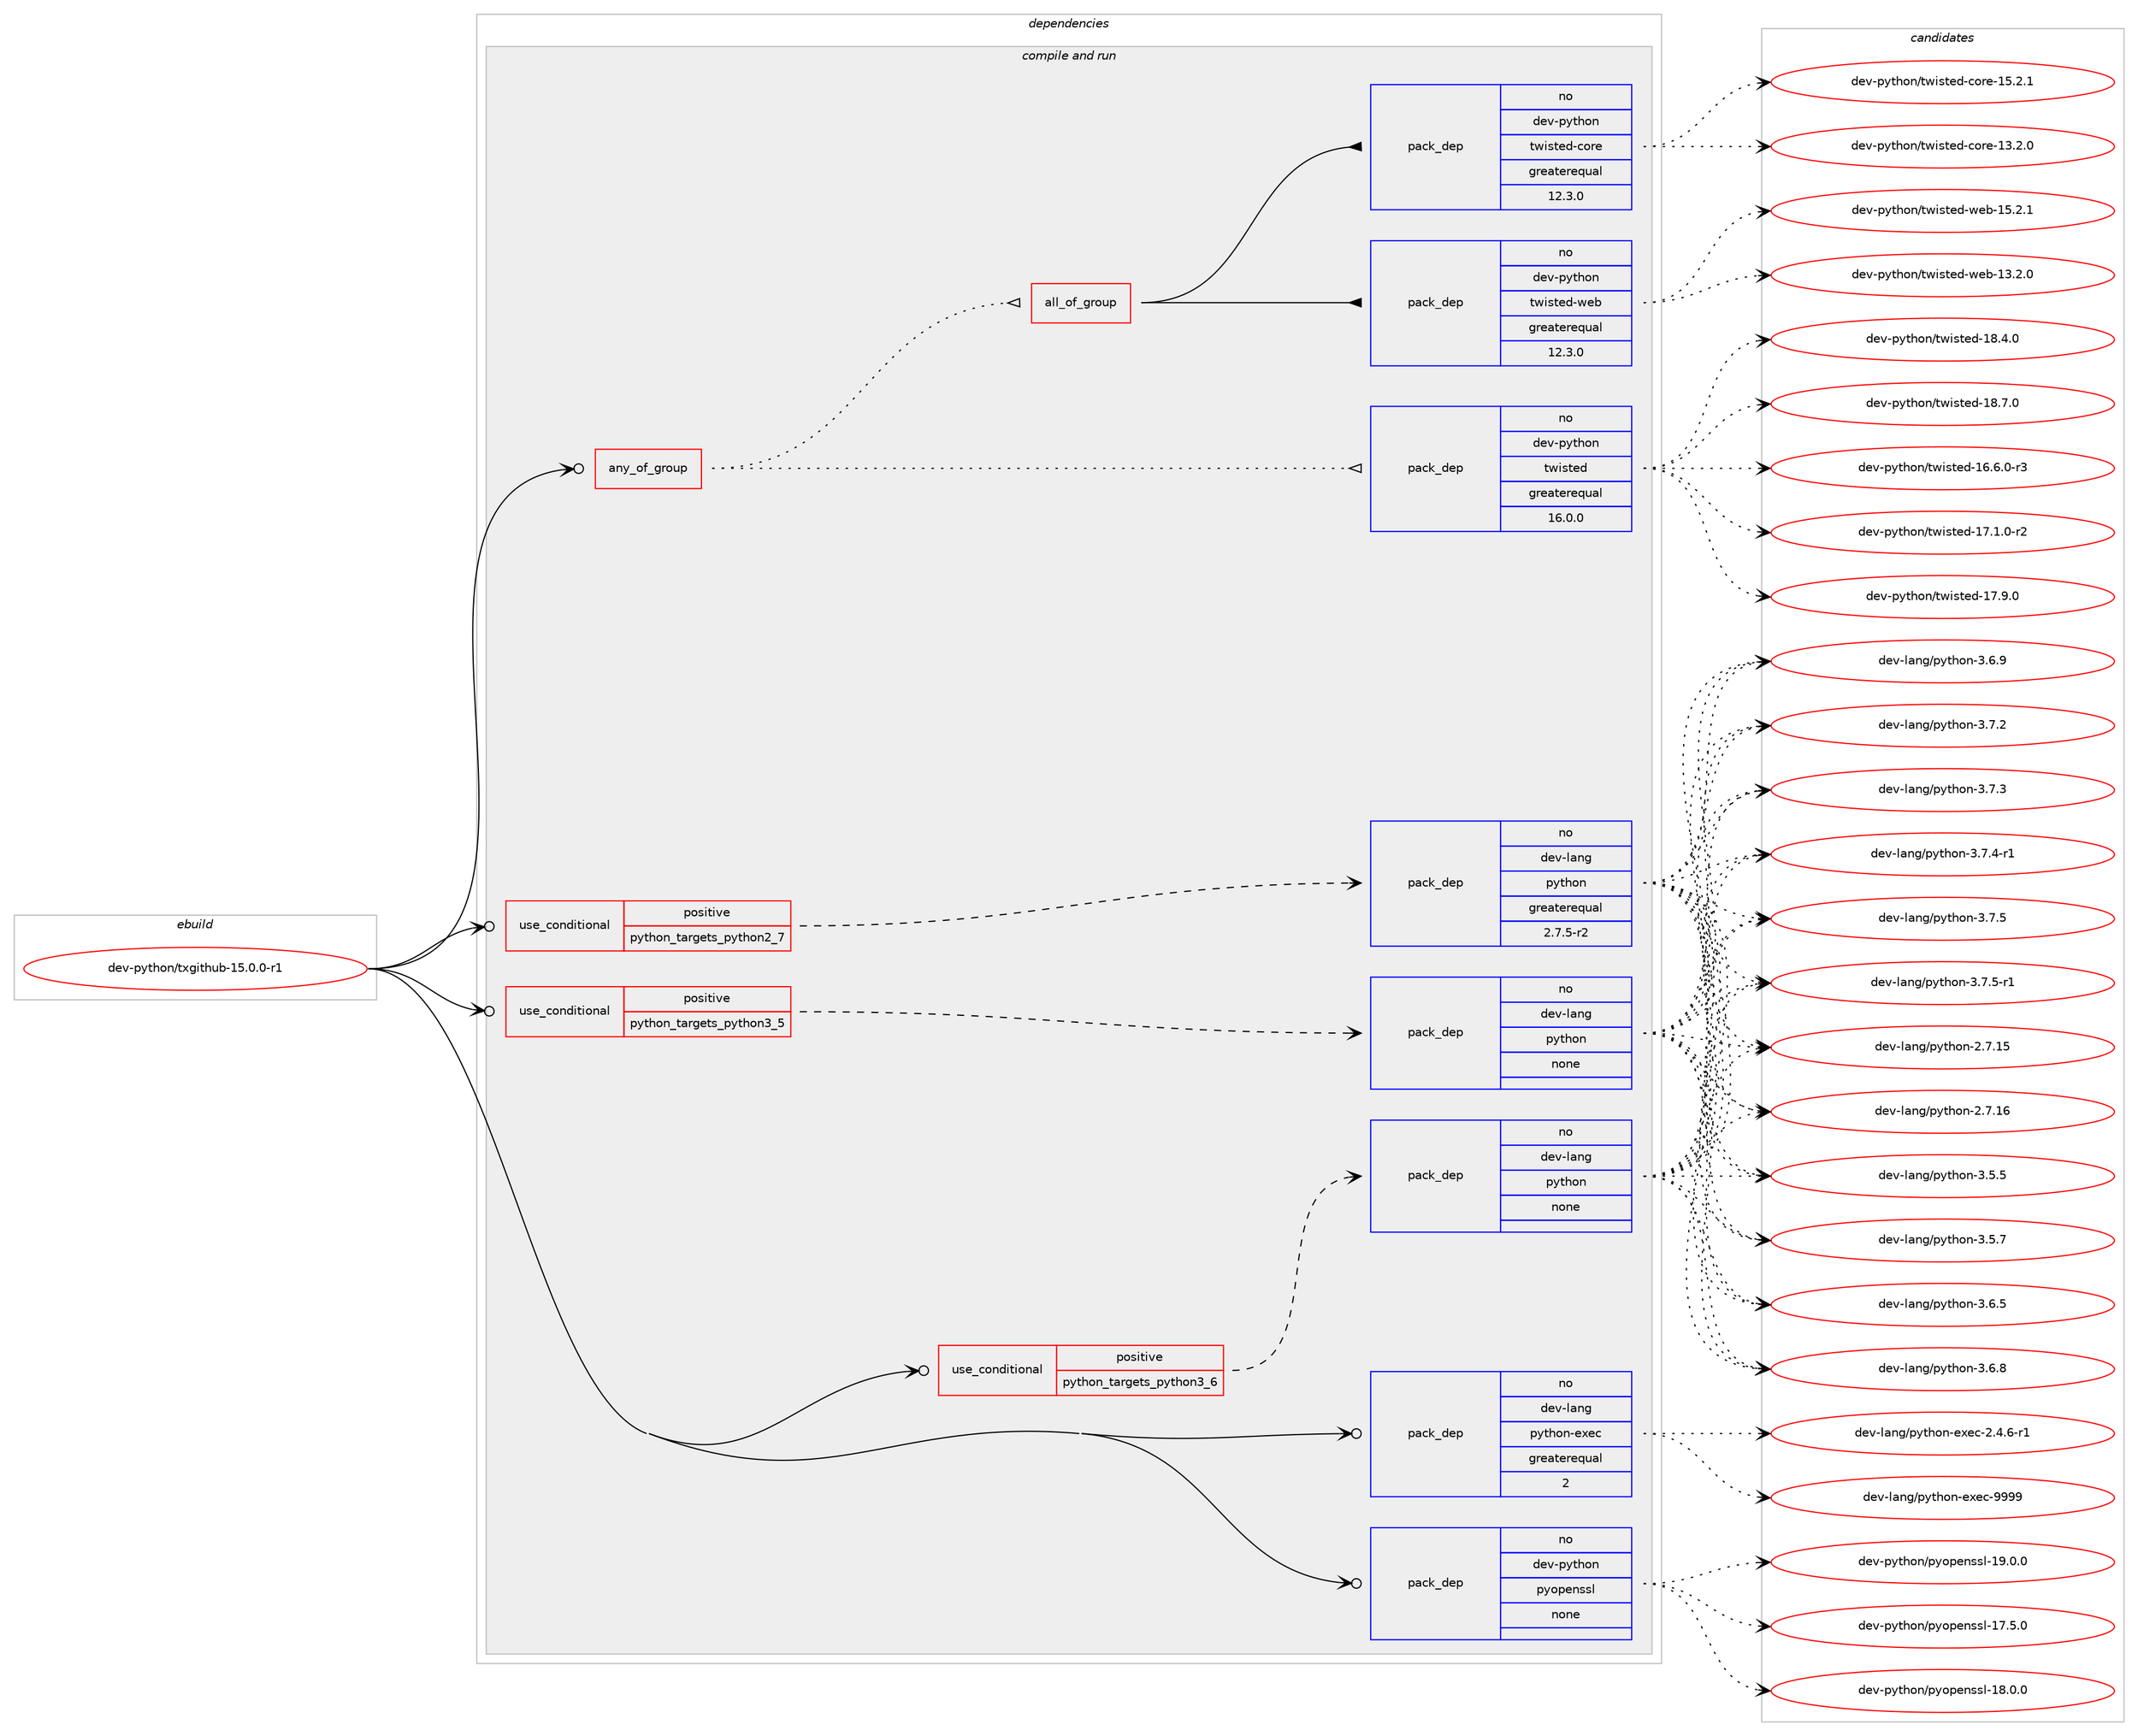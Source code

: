 digraph prolog {

# *************
# Graph options
# *************

newrank=true;
concentrate=true;
compound=true;
graph [rankdir=LR,fontname=Helvetica,fontsize=10,ranksep=1.5];#, ranksep=2.5, nodesep=0.2];
edge  [arrowhead=vee];
node  [fontname=Helvetica,fontsize=10];

# **********
# The ebuild
# **********

subgraph cluster_leftcol {
color=gray;
rank=same;
label=<<i>ebuild</i>>;
id [label="dev-python/txgithub-15.0.0-r1", color=red, width=4, href="../dev-python/txgithub-15.0.0-r1.svg"];
}

# ****************
# The dependencies
# ****************

subgraph cluster_midcol {
color=gray;
label=<<i>dependencies</i>>;
subgraph cluster_compile {
fillcolor="#eeeeee";
style=filled;
label=<<i>compile</i>>;
}
subgraph cluster_compileandrun {
fillcolor="#eeeeee";
style=filled;
label=<<i>compile and run</i>>;
subgraph any11509 {
dependency642065 [label=<<TABLE BORDER="0" CELLBORDER="1" CELLSPACING="0" CELLPADDING="4"><TR><TD CELLPADDING="10">any_of_group</TD></TR></TABLE>>, shape=none, color=red];subgraph pack479335 {
dependency642066 [label=<<TABLE BORDER="0" CELLBORDER="1" CELLSPACING="0" CELLPADDING="4" WIDTH="220"><TR><TD ROWSPAN="6" CELLPADDING="30">pack_dep</TD></TR><TR><TD WIDTH="110">no</TD></TR><TR><TD>dev-python</TD></TR><TR><TD>twisted</TD></TR><TR><TD>greaterequal</TD></TR><TR><TD>16.0.0</TD></TR></TABLE>>, shape=none, color=blue];
}
dependency642065:e -> dependency642066:w [weight=20,style="dotted",arrowhead="oinv"];
subgraph all380 {
dependency642067 [label=<<TABLE BORDER="0" CELLBORDER="1" CELLSPACING="0" CELLPADDING="4"><TR><TD CELLPADDING="10">all_of_group</TD></TR></TABLE>>, shape=none, color=red];subgraph pack479336 {
dependency642068 [label=<<TABLE BORDER="0" CELLBORDER="1" CELLSPACING="0" CELLPADDING="4" WIDTH="220"><TR><TD ROWSPAN="6" CELLPADDING="30">pack_dep</TD></TR><TR><TD WIDTH="110">no</TD></TR><TR><TD>dev-python</TD></TR><TR><TD>twisted-core</TD></TR><TR><TD>greaterequal</TD></TR><TR><TD>12.3.0</TD></TR></TABLE>>, shape=none, color=blue];
}
dependency642067:e -> dependency642068:w [weight=20,style="solid",arrowhead="inv"];
subgraph pack479337 {
dependency642069 [label=<<TABLE BORDER="0" CELLBORDER="1" CELLSPACING="0" CELLPADDING="4" WIDTH="220"><TR><TD ROWSPAN="6" CELLPADDING="30">pack_dep</TD></TR><TR><TD WIDTH="110">no</TD></TR><TR><TD>dev-python</TD></TR><TR><TD>twisted-web</TD></TR><TR><TD>greaterequal</TD></TR><TR><TD>12.3.0</TD></TR></TABLE>>, shape=none, color=blue];
}
dependency642067:e -> dependency642069:w [weight=20,style="solid",arrowhead="inv"];
}
dependency642065:e -> dependency642067:w [weight=20,style="dotted",arrowhead="oinv"];
}
id:e -> dependency642065:w [weight=20,style="solid",arrowhead="odotvee"];
subgraph cond150844 {
dependency642070 [label=<<TABLE BORDER="0" CELLBORDER="1" CELLSPACING="0" CELLPADDING="4"><TR><TD ROWSPAN="3" CELLPADDING="10">use_conditional</TD></TR><TR><TD>positive</TD></TR><TR><TD>python_targets_python2_7</TD></TR></TABLE>>, shape=none, color=red];
subgraph pack479338 {
dependency642071 [label=<<TABLE BORDER="0" CELLBORDER="1" CELLSPACING="0" CELLPADDING="4" WIDTH="220"><TR><TD ROWSPAN="6" CELLPADDING="30">pack_dep</TD></TR><TR><TD WIDTH="110">no</TD></TR><TR><TD>dev-lang</TD></TR><TR><TD>python</TD></TR><TR><TD>greaterequal</TD></TR><TR><TD>2.7.5-r2</TD></TR></TABLE>>, shape=none, color=blue];
}
dependency642070:e -> dependency642071:w [weight=20,style="dashed",arrowhead="vee"];
}
id:e -> dependency642070:w [weight=20,style="solid",arrowhead="odotvee"];
subgraph cond150845 {
dependency642072 [label=<<TABLE BORDER="0" CELLBORDER="1" CELLSPACING="0" CELLPADDING="4"><TR><TD ROWSPAN="3" CELLPADDING="10">use_conditional</TD></TR><TR><TD>positive</TD></TR><TR><TD>python_targets_python3_5</TD></TR></TABLE>>, shape=none, color=red];
subgraph pack479339 {
dependency642073 [label=<<TABLE BORDER="0" CELLBORDER="1" CELLSPACING="0" CELLPADDING="4" WIDTH="220"><TR><TD ROWSPAN="6" CELLPADDING="30">pack_dep</TD></TR><TR><TD WIDTH="110">no</TD></TR><TR><TD>dev-lang</TD></TR><TR><TD>python</TD></TR><TR><TD>none</TD></TR><TR><TD></TD></TR></TABLE>>, shape=none, color=blue];
}
dependency642072:e -> dependency642073:w [weight=20,style="dashed",arrowhead="vee"];
}
id:e -> dependency642072:w [weight=20,style="solid",arrowhead="odotvee"];
subgraph cond150846 {
dependency642074 [label=<<TABLE BORDER="0" CELLBORDER="1" CELLSPACING="0" CELLPADDING="4"><TR><TD ROWSPAN="3" CELLPADDING="10">use_conditional</TD></TR><TR><TD>positive</TD></TR><TR><TD>python_targets_python3_6</TD></TR></TABLE>>, shape=none, color=red];
subgraph pack479340 {
dependency642075 [label=<<TABLE BORDER="0" CELLBORDER="1" CELLSPACING="0" CELLPADDING="4" WIDTH="220"><TR><TD ROWSPAN="6" CELLPADDING="30">pack_dep</TD></TR><TR><TD WIDTH="110">no</TD></TR><TR><TD>dev-lang</TD></TR><TR><TD>python</TD></TR><TR><TD>none</TD></TR><TR><TD></TD></TR></TABLE>>, shape=none, color=blue];
}
dependency642074:e -> dependency642075:w [weight=20,style="dashed",arrowhead="vee"];
}
id:e -> dependency642074:w [weight=20,style="solid",arrowhead="odotvee"];
subgraph pack479341 {
dependency642076 [label=<<TABLE BORDER="0" CELLBORDER="1" CELLSPACING="0" CELLPADDING="4" WIDTH="220"><TR><TD ROWSPAN="6" CELLPADDING="30">pack_dep</TD></TR><TR><TD WIDTH="110">no</TD></TR><TR><TD>dev-lang</TD></TR><TR><TD>python-exec</TD></TR><TR><TD>greaterequal</TD></TR><TR><TD>2</TD></TR></TABLE>>, shape=none, color=blue];
}
id:e -> dependency642076:w [weight=20,style="solid",arrowhead="odotvee"];
subgraph pack479342 {
dependency642077 [label=<<TABLE BORDER="0" CELLBORDER="1" CELLSPACING="0" CELLPADDING="4" WIDTH="220"><TR><TD ROWSPAN="6" CELLPADDING="30">pack_dep</TD></TR><TR><TD WIDTH="110">no</TD></TR><TR><TD>dev-python</TD></TR><TR><TD>pyopenssl</TD></TR><TR><TD>none</TD></TR><TR><TD></TD></TR></TABLE>>, shape=none, color=blue];
}
id:e -> dependency642077:w [weight=20,style="solid",arrowhead="odotvee"];
}
subgraph cluster_run {
fillcolor="#eeeeee";
style=filled;
label=<<i>run</i>>;
}
}

# **************
# The candidates
# **************

subgraph cluster_choices {
rank=same;
color=gray;
label=<<i>candidates</i>>;

subgraph choice479335 {
color=black;
nodesep=1;
choice1001011184511212111610411111047116119105115116101100454954465446484511451 [label="dev-python/twisted-16.6.0-r3", color=red, width=4,href="../dev-python/twisted-16.6.0-r3.svg"];
choice1001011184511212111610411111047116119105115116101100454955464946484511450 [label="dev-python/twisted-17.1.0-r2", color=red, width=4,href="../dev-python/twisted-17.1.0-r2.svg"];
choice100101118451121211161041111104711611910511511610110045495546574648 [label="dev-python/twisted-17.9.0", color=red, width=4,href="../dev-python/twisted-17.9.0.svg"];
choice100101118451121211161041111104711611910511511610110045495646524648 [label="dev-python/twisted-18.4.0", color=red, width=4,href="../dev-python/twisted-18.4.0.svg"];
choice100101118451121211161041111104711611910511511610110045495646554648 [label="dev-python/twisted-18.7.0", color=red, width=4,href="../dev-python/twisted-18.7.0.svg"];
dependency642066:e -> choice1001011184511212111610411111047116119105115116101100454954465446484511451:w [style=dotted,weight="100"];
dependency642066:e -> choice1001011184511212111610411111047116119105115116101100454955464946484511450:w [style=dotted,weight="100"];
dependency642066:e -> choice100101118451121211161041111104711611910511511610110045495546574648:w [style=dotted,weight="100"];
dependency642066:e -> choice100101118451121211161041111104711611910511511610110045495646524648:w [style=dotted,weight="100"];
dependency642066:e -> choice100101118451121211161041111104711611910511511610110045495646554648:w [style=dotted,weight="100"];
}
subgraph choice479336 {
color=black;
nodesep=1;
choice1001011184511212111610411111047116119105115116101100459911111410145495146504648 [label="dev-python/twisted-core-13.2.0", color=red, width=4,href="../dev-python/twisted-core-13.2.0.svg"];
choice1001011184511212111610411111047116119105115116101100459911111410145495346504649 [label="dev-python/twisted-core-15.2.1", color=red, width=4,href="../dev-python/twisted-core-15.2.1.svg"];
dependency642068:e -> choice1001011184511212111610411111047116119105115116101100459911111410145495146504648:w [style=dotted,weight="100"];
dependency642068:e -> choice1001011184511212111610411111047116119105115116101100459911111410145495346504649:w [style=dotted,weight="100"];
}
subgraph choice479337 {
color=black;
nodesep=1;
choice1001011184511212111610411111047116119105115116101100451191019845495146504648 [label="dev-python/twisted-web-13.2.0", color=red, width=4,href="../dev-python/twisted-web-13.2.0.svg"];
choice1001011184511212111610411111047116119105115116101100451191019845495346504649 [label="dev-python/twisted-web-15.2.1", color=red, width=4,href="../dev-python/twisted-web-15.2.1.svg"];
dependency642069:e -> choice1001011184511212111610411111047116119105115116101100451191019845495146504648:w [style=dotted,weight="100"];
dependency642069:e -> choice1001011184511212111610411111047116119105115116101100451191019845495346504649:w [style=dotted,weight="100"];
}
subgraph choice479338 {
color=black;
nodesep=1;
choice10010111845108971101034711212111610411111045504655464953 [label="dev-lang/python-2.7.15", color=red, width=4,href="../dev-lang/python-2.7.15.svg"];
choice10010111845108971101034711212111610411111045504655464954 [label="dev-lang/python-2.7.16", color=red, width=4,href="../dev-lang/python-2.7.16.svg"];
choice100101118451089711010347112121116104111110455146534653 [label="dev-lang/python-3.5.5", color=red, width=4,href="../dev-lang/python-3.5.5.svg"];
choice100101118451089711010347112121116104111110455146534655 [label="dev-lang/python-3.5.7", color=red, width=4,href="../dev-lang/python-3.5.7.svg"];
choice100101118451089711010347112121116104111110455146544653 [label="dev-lang/python-3.6.5", color=red, width=4,href="../dev-lang/python-3.6.5.svg"];
choice100101118451089711010347112121116104111110455146544656 [label="dev-lang/python-3.6.8", color=red, width=4,href="../dev-lang/python-3.6.8.svg"];
choice100101118451089711010347112121116104111110455146544657 [label="dev-lang/python-3.6.9", color=red, width=4,href="../dev-lang/python-3.6.9.svg"];
choice100101118451089711010347112121116104111110455146554650 [label="dev-lang/python-3.7.2", color=red, width=4,href="../dev-lang/python-3.7.2.svg"];
choice100101118451089711010347112121116104111110455146554651 [label="dev-lang/python-3.7.3", color=red, width=4,href="../dev-lang/python-3.7.3.svg"];
choice1001011184510897110103471121211161041111104551465546524511449 [label="dev-lang/python-3.7.4-r1", color=red, width=4,href="../dev-lang/python-3.7.4-r1.svg"];
choice100101118451089711010347112121116104111110455146554653 [label="dev-lang/python-3.7.5", color=red, width=4,href="../dev-lang/python-3.7.5.svg"];
choice1001011184510897110103471121211161041111104551465546534511449 [label="dev-lang/python-3.7.5-r1", color=red, width=4,href="../dev-lang/python-3.7.5-r1.svg"];
dependency642071:e -> choice10010111845108971101034711212111610411111045504655464953:w [style=dotted,weight="100"];
dependency642071:e -> choice10010111845108971101034711212111610411111045504655464954:w [style=dotted,weight="100"];
dependency642071:e -> choice100101118451089711010347112121116104111110455146534653:w [style=dotted,weight="100"];
dependency642071:e -> choice100101118451089711010347112121116104111110455146534655:w [style=dotted,weight="100"];
dependency642071:e -> choice100101118451089711010347112121116104111110455146544653:w [style=dotted,weight="100"];
dependency642071:e -> choice100101118451089711010347112121116104111110455146544656:w [style=dotted,weight="100"];
dependency642071:e -> choice100101118451089711010347112121116104111110455146544657:w [style=dotted,weight="100"];
dependency642071:e -> choice100101118451089711010347112121116104111110455146554650:w [style=dotted,weight="100"];
dependency642071:e -> choice100101118451089711010347112121116104111110455146554651:w [style=dotted,weight="100"];
dependency642071:e -> choice1001011184510897110103471121211161041111104551465546524511449:w [style=dotted,weight="100"];
dependency642071:e -> choice100101118451089711010347112121116104111110455146554653:w [style=dotted,weight="100"];
dependency642071:e -> choice1001011184510897110103471121211161041111104551465546534511449:w [style=dotted,weight="100"];
}
subgraph choice479339 {
color=black;
nodesep=1;
choice10010111845108971101034711212111610411111045504655464953 [label="dev-lang/python-2.7.15", color=red, width=4,href="../dev-lang/python-2.7.15.svg"];
choice10010111845108971101034711212111610411111045504655464954 [label="dev-lang/python-2.7.16", color=red, width=4,href="../dev-lang/python-2.7.16.svg"];
choice100101118451089711010347112121116104111110455146534653 [label="dev-lang/python-3.5.5", color=red, width=4,href="../dev-lang/python-3.5.5.svg"];
choice100101118451089711010347112121116104111110455146534655 [label="dev-lang/python-3.5.7", color=red, width=4,href="../dev-lang/python-3.5.7.svg"];
choice100101118451089711010347112121116104111110455146544653 [label="dev-lang/python-3.6.5", color=red, width=4,href="../dev-lang/python-3.6.5.svg"];
choice100101118451089711010347112121116104111110455146544656 [label="dev-lang/python-3.6.8", color=red, width=4,href="../dev-lang/python-3.6.8.svg"];
choice100101118451089711010347112121116104111110455146544657 [label="dev-lang/python-3.6.9", color=red, width=4,href="../dev-lang/python-3.6.9.svg"];
choice100101118451089711010347112121116104111110455146554650 [label="dev-lang/python-3.7.2", color=red, width=4,href="../dev-lang/python-3.7.2.svg"];
choice100101118451089711010347112121116104111110455146554651 [label="dev-lang/python-3.7.3", color=red, width=4,href="../dev-lang/python-3.7.3.svg"];
choice1001011184510897110103471121211161041111104551465546524511449 [label="dev-lang/python-3.7.4-r1", color=red, width=4,href="../dev-lang/python-3.7.4-r1.svg"];
choice100101118451089711010347112121116104111110455146554653 [label="dev-lang/python-3.7.5", color=red, width=4,href="../dev-lang/python-3.7.5.svg"];
choice1001011184510897110103471121211161041111104551465546534511449 [label="dev-lang/python-3.7.5-r1", color=red, width=4,href="../dev-lang/python-3.7.5-r1.svg"];
dependency642073:e -> choice10010111845108971101034711212111610411111045504655464953:w [style=dotted,weight="100"];
dependency642073:e -> choice10010111845108971101034711212111610411111045504655464954:w [style=dotted,weight="100"];
dependency642073:e -> choice100101118451089711010347112121116104111110455146534653:w [style=dotted,weight="100"];
dependency642073:e -> choice100101118451089711010347112121116104111110455146534655:w [style=dotted,weight="100"];
dependency642073:e -> choice100101118451089711010347112121116104111110455146544653:w [style=dotted,weight="100"];
dependency642073:e -> choice100101118451089711010347112121116104111110455146544656:w [style=dotted,weight="100"];
dependency642073:e -> choice100101118451089711010347112121116104111110455146544657:w [style=dotted,weight="100"];
dependency642073:e -> choice100101118451089711010347112121116104111110455146554650:w [style=dotted,weight="100"];
dependency642073:e -> choice100101118451089711010347112121116104111110455146554651:w [style=dotted,weight="100"];
dependency642073:e -> choice1001011184510897110103471121211161041111104551465546524511449:w [style=dotted,weight="100"];
dependency642073:e -> choice100101118451089711010347112121116104111110455146554653:w [style=dotted,weight="100"];
dependency642073:e -> choice1001011184510897110103471121211161041111104551465546534511449:w [style=dotted,weight="100"];
}
subgraph choice479340 {
color=black;
nodesep=1;
choice10010111845108971101034711212111610411111045504655464953 [label="dev-lang/python-2.7.15", color=red, width=4,href="../dev-lang/python-2.7.15.svg"];
choice10010111845108971101034711212111610411111045504655464954 [label="dev-lang/python-2.7.16", color=red, width=4,href="../dev-lang/python-2.7.16.svg"];
choice100101118451089711010347112121116104111110455146534653 [label="dev-lang/python-3.5.5", color=red, width=4,href="../dev-lang/python-3.5.5.svg"];
choice100101118451089711010347112121116104111110455146534655 [label="dev-lang/python-3.5.7", color=red, width=4,href="../dev-lang/python-3.5.7.svg"];
choice100101118451089711010347112121116104111110455146544653 [label="dev-lang/python-3.6.5", color=red, width=4,href="../dev-lang/python-3.6.5.svg"];
choice100101118451089711010347112121116104111110455146544656 [label="dev-lang/python-3.6.8", color=red, width=4,href="../dev-lang/python-3.6.8.svg"];
choice100101118451089711010347112121116104111110455146544657 [label="dev-lang/python-3.6.9", color=red, width=4,href="../dev-lang/python-3.6.9.svg"];
choice100101118451089711010347112121116104111110455146554650 [label="dev-lang/python-3.7.2", color=red, width=4,href="../dev-lang/python-3.7.2.svg"];
choice100101118451089711010347112121116104111110455146554651 [label="dev-lang/python-3.7.3", color=red, width=4,href="../dev-lang/python-3.7.3.svg"];
choice1001011184510897110103471121211161041111104551465546524511449 [label="dev-lang/python-3.7.4-r1", color=red, width=4,href="../dev-lang/python-3.7.4-r1.svg"];
choice100101118451089711010347112121116104111110455146554653 [label="dev-lang/python-3.7.5", color=red, width=4,href="../dev-lang/python-3.7.5.svg"];
choice1001011184510897110103471121211161041111104551465546534511449 [label="dev-lang/python-3.7.5-r1", color=red, width=4,href="../dev-lang/python-3.7.5-r1.svg"];
dependency642075:e -> choice10010111845108971101034711212111610411111045504655464953:w [style=dotted,weight="100"];
dependency642075:e -> choice10010111845108971101034711212111610411111045504655464954:w [style=dotted,weight="100"];
dependency642075:e -> choice100101118451089711010347112121116104111110455146534653:w [style=dotted,weight="100"];
dependency642075:e -> choice100101118451089711010347112121116104111110455146534655:w [style=dotted,weight="100"];
dependency642075:e -> choice100101118451089711010347112121116104111110455146544653:w [style=dotted,weight="100"];
dependency642075:e -> choice100101118451089711010347112121116104111110455146544656:w [style=dotted,weight="100"];
dependency642075:e -> choice100101118451089711010347112121116104111110455146544657:w [style=dotted,weight="100"];
dependency642075:e -> choice100101118451089711010347112121116104111110455146554650:w [style=dotted,weight="100"];
dependency642075:e -> choice100101118451089711010347112121116104111110455146554651:w [style=dotted,weight="100"];
dependency642075:e -> choice1001011184510897110103471121211161041111104551465546524511449:w [style=dotted,weight="100"];
dependency642075:e -> choice100101118451089711010347112121116104111110455146554653:w [style=dotted,weight="100"];
dependency642075:e -> choice1001011184510897110103471121211161041111104551465546534511449:w [style=dotted,weight="100"];
}
subgraph choice479341 {
color=black;
nodesep=1;
choice10010111845108971101034711212111610411111045101120101994550465246544511449 [label="dev-lang/python-exec-2.4.6-r1", color=red, width=4,href="../dev-lang/python-exec-2.4.6-r1.svg"];
choice10010111845108971101034711212111610411111045101120101994557575757 [label="dev-lang/python-exec-9999", color=red, width=4,href="../dev-lang/python-exec-9999.svg"];
dependency642076:e -> choice10010111845108971101034711212111610411111045101120101994550465246544511449:w [style=dotted,weight="100"];
dependency642076:e -> choice10010111845108971101034711212111610411111045101120101994557575757:w [style=dotted,weight="100"];
}
subgraph choice479342 {
color=black;
nodesep=1;
choice100101118451121211161041111104711212111111210111011511510845495546534648 [label="dev-python/pyopenssl-17.5.0", color=red, width=4,href="../dev-python/pyopenssl-17.5.0.svg"];
choice100101118451121211161041111104711212111111210111011511510845495646484648 [label="dev-python/pyopenssl-18.0.0", color=red, width=4,href="../dev-python/pyopenssl-18.0.0.svg"];
choice100101118451121211161041111104711212111111210111011511510845495746484648 [label="dev-python/pyopenssl-19.0.0", color=red, width=4,href="../dev-python/pyopenssl-19.0.0.svg"];
dependency642077:e -> choice100101118451121211161041111104711212111111210111011511510845495546534648:w [style=dotted,weight="100"];
dependency642077:e -> choice100101118451121211161041111104711212111111210111011511510845495646484648:w [style=dotted,weight="100"];
dependency642077:e -> choice100101118451121211161041111104711212111111210111011511510845495746484648:w [style=dotted,weight="100"];
}
}

}
